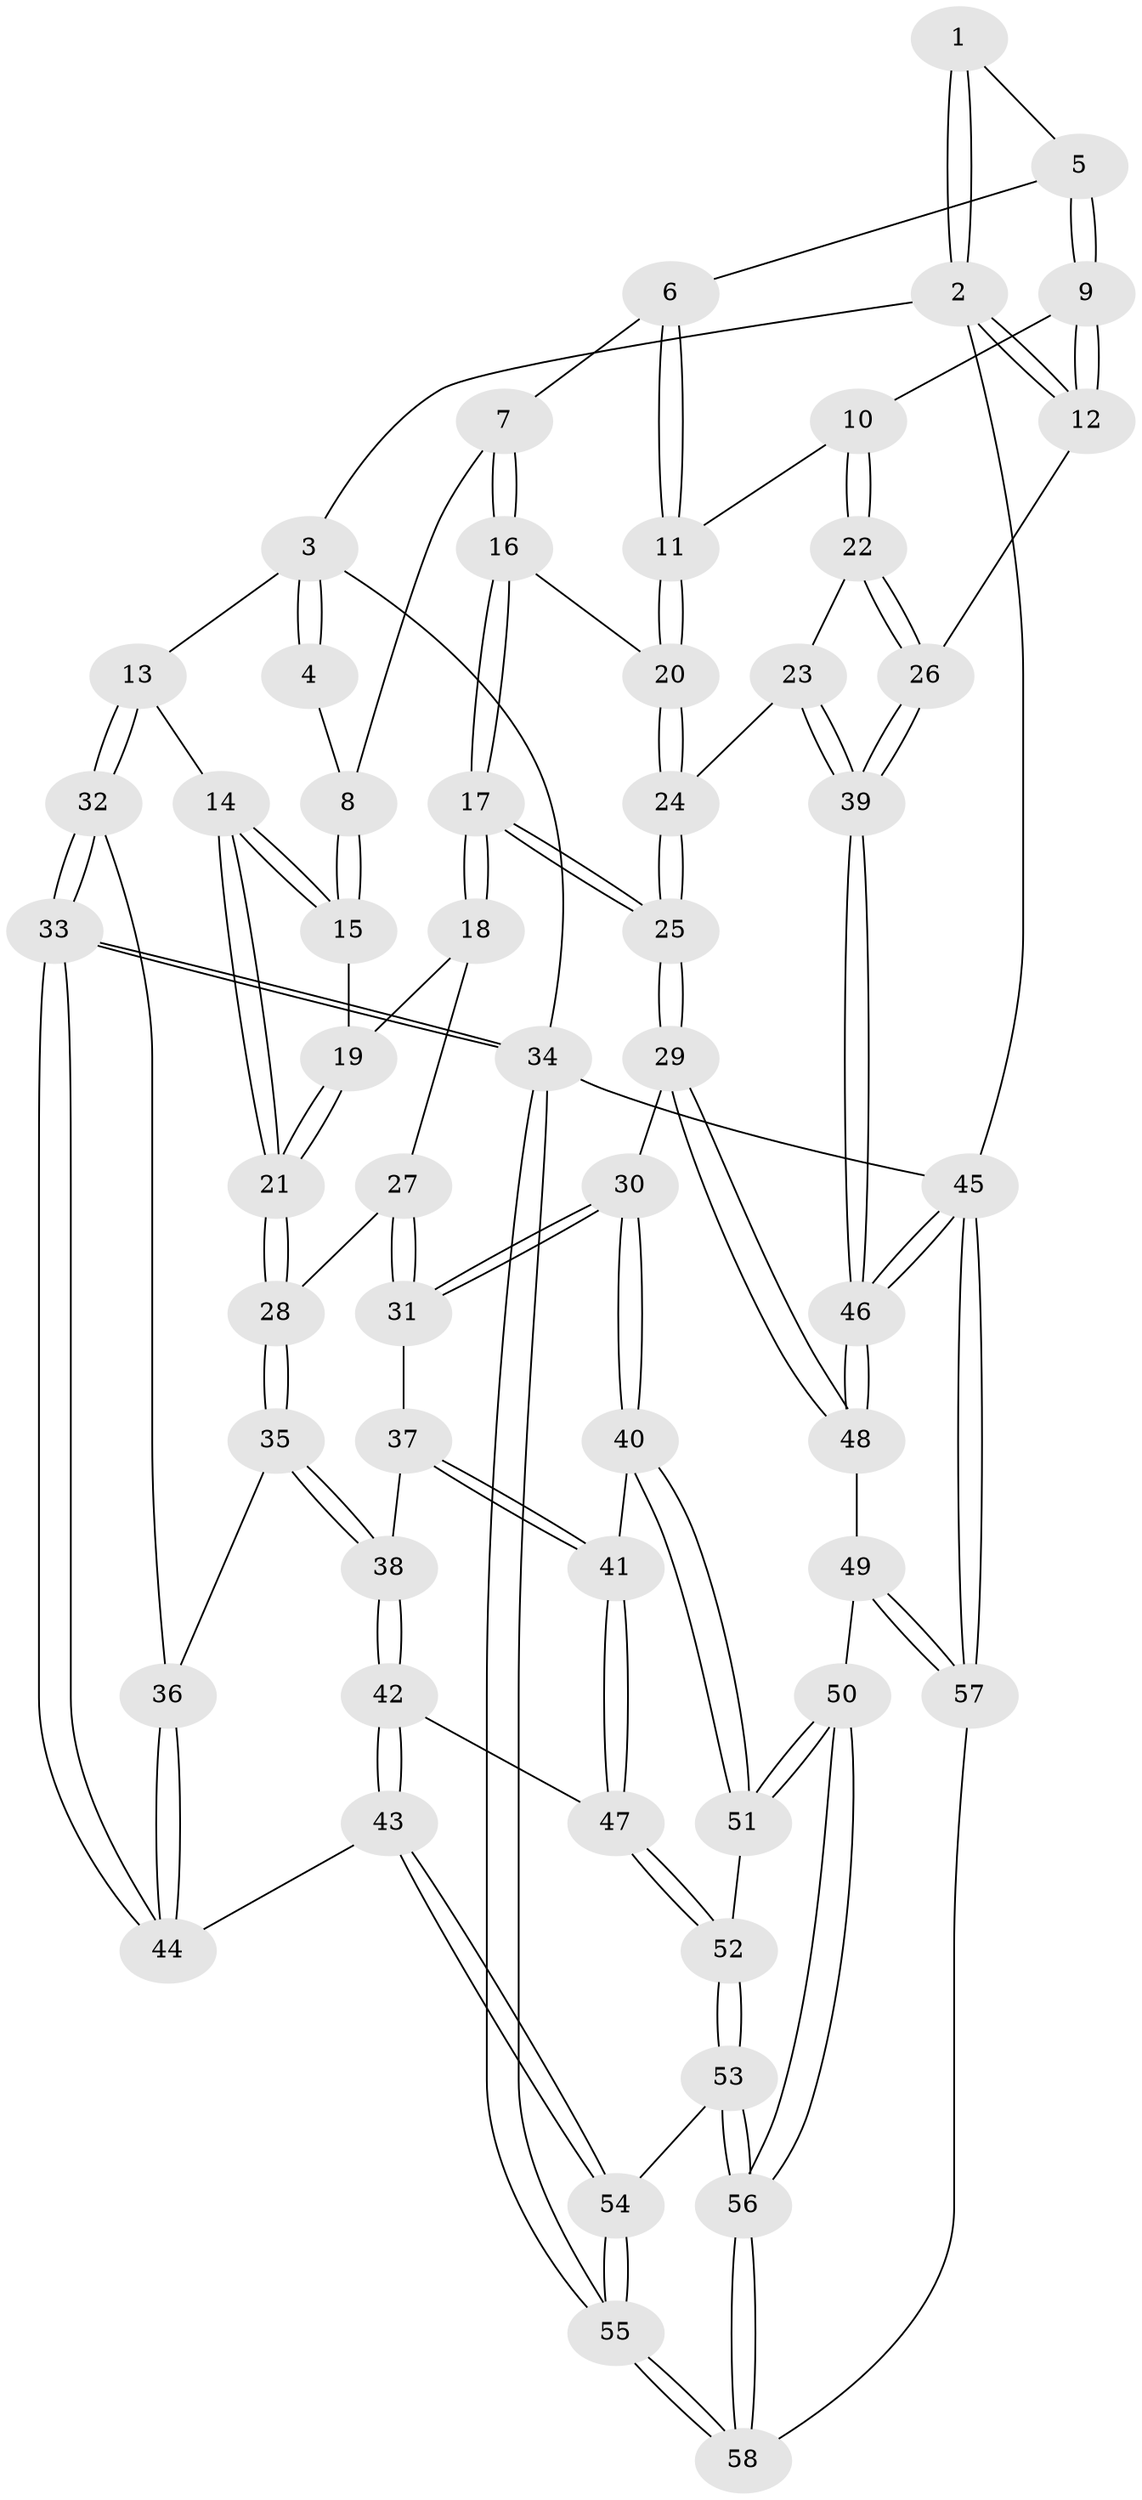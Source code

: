 // Generated by graph-tools (version 1.1) at 2025/59/03/09/25 04:59:49]
// undirected, 58 vertices, 142 edges
graph export_dot {
graph [start="1"]
  node [color=gray90,style=filled];
  1 [pos="+0.7855486530499816+0"];
  2 [pos="+1+0"];
  3 [pos="+0+0"];
  4 [pos="+0.6054448862913069+0"];
  5 [pos="+0.9381850931877618+0.14602201735230036"];
  6 [pos="+0.8274554642283144+0.14074316877157808"];
  7 [pos="+0.6194330466414982+0.07761012565038092"];
  8 [pos="+0.5880949879657453+0"];
  9 [pos="+1+0.23644504505568237"];
  10 [pos="+0.8882100955910025+0.2758844070240504"];
  11 [pos="+0.8677094301412067+0.2742414134683066"];
  12 [pos="+1+0.2795358341762362"];
  13 [pos="+0+0.01564087718593563"];
  14 [pos="+0+0.10311409732560176"];
  15 [pos="+0.35085229201696183+0.18052317108318014"];
  16 [pos="+0.6239190640274775+0.0946651070618214"];
  17 [pos="+0.5307243133814246+0.35124151047461494"];
  18 [pos="+0.4626837987514126+0.3446423897612958"];
  19 [pos="+0.3561676907598172+0.21077193071383332"];
  20 [pos="+0.7526463470481948+0.2712112013478137"];
  21 [pos="+0.2673341669765165+0.4422693612955284"];
  22 [pos="+0.8631049009939009+0.44976039871555734"];
  23 [pos="+0.8310590943388414+0.49652084738615687"];
  24 [pos="+0.6659894721578756+0.5146965673022675"];
  25 [pos="+0.6566078300590455+0.5215446053321618"];
  26 [pos="+1+0.34205514041849105"];
  27 [pos="+0.4431334299014658+0.3639912437099847"];
  28 [pos="+0.267786968054791+0.44387489332139357"];
  29 [pos="+0.6550450651068876+0.5249222593849784"];
  30 [pos="+0.6212384184814048+0.5472772163415108"];
  31 [pos="+0.4334738067511911+0.5106338861952054"];
  32 [pos="+0+0.4395988202801101"];
  33 [pos="+0+0.8446759781533967"];
  34 [pos="+0+1"];
  35 [pos="+0.26581991010477446+0.47640822908892594"];
  36 [pos="+0.09741223147873318+0.5183990981004208"];
  37 [pos="+0.36438882401605327+0.5186728697804209"];
  38 [pos="+0.2779044452376251+0.493823747440222"];
  39 [pos="+1+0.7153195637187865"];
  40 [pos="+0.5953269364422147+0.5891076056702661"];
  41 [pos="+0.4297756791219139+0.7008592578143429"];
  42 [pos="+0.25528418043584844+0.697790991116489"];
  43 [pos="+0.22916190427023764+0.7195565842072846"];
  44 [pos="+0.13084688589954355+0.7002825058345344"];
  45 [pos="+1+1"];
  46 [pos="+1+1"];
  47 [pos="+0.41818065652760333+0.717569499235194"];
  48 [pos="+0.9446629964970082+0.9520854827033983"];
  49 [pos="+0.6179381866032625+0.8531652262106988"];
  50 [pos="+0.6111010544238664+0.8490442993361973"];
  51 [pos="+0.5985803869711219+0.8309200174784702"];
  52 [pos="+0.43515622722026315+0.7721312380161075"];
  53 [pos="+0.37315872828861396+0.9262301526158678"];
  54 [pos="+0.2303407210203602+0.7420393858691433"];
  55 [pos="+0.0008653872649820179+1"];
  56 [pos="+0.37340842085513726+0.9797490680799796"];
  57 [pos="+0.45015490501575295+1"];
  58 [pos="+0.3070218034940357+1"];
  1 -- 2;
  1 -- 2;
  1 -- 5;
  2 -- 3;
  2 -- 12;
  2 -- 12;
  2 -- 45;
  3 -- 4;
  3 -- 4;
  3 -- 13;
  3 -- 34;
  4 -- 8;
  5 -- 6;
  5 -- 9;
  5 -- 9;
  6 -- 7;
  6 -- 11;
  6 -- 11;
  7 -- 8;
  7 -- 16;
  7 -- 16;
  8 -- 15;
  8 -- 15;
  9 -- 10;
  9 -- 12;
  9 -- 12;
  10 -- 11;
  10 -- 22;
  10 -- 22;
  11 -- 20;
  11 -- 20;
  12 -- 26;
  13 -- 14;
  13 -- 32;
  13 -- 32;
  14 -- 15;
  14 -- 15;
  14 -- 21;
  14 -- 21;
  15 -- 19;
  16 -- 17;
  16 -- 17;
  16 -- 20;
  17 -- 18;
  17 -- 18;
  17 -- 25;
  17 -- 25;
  18 -- 19;
  18 -- 27;
  19 -- 21;
  19 -- 21;
  20 -- 24;
  20 -- 24;
  21 -- 28;
  21 -- 28;
  22 -- 23;
  22 -- 26;
  22 -- 26;
  23 -- 24;
  23 -- 39;
  23 -- 39;
  24 -- 25;
  24 -- 25;
  25 -- 29;
  25 -- 29;
  26 -- 39;
  26 -- 39;
  27 -- 28;
  27 -- 31;
  27 -- 31;
  28 -- 35;
  28 -- 35;
  29 -- 30;
  29 -- 48;
  29 -- 48;
  30 -- 31;
  30 -- 31;
  30 -- 40;
  30 -- 40;
  31 -- 37;
  32 -- 33;
  32 -- 33;
  32 -- 36;
  33 -- 34;
  33 -- 34;
  33 -- 44;
  33 -- 44;
  34 -- 55;
  34 -- 55;
  34 -- 45;
  35 -- 36;
  35 -- 38;
  35 -- 38;
  36 -- 44;
  36 -- 44;
  37 -- 38;
  37 -- 41;
  37 -- 41;
  38 -- 42;
  38 -- 42;
  39 -- 46;
  39 -- 46;
  40 -- 41;
  40 -- 51;
  40 -- 51;
  41 -- 47;
  41 -- 47;
  42 -- 43;
  42 -- 43;
  42 -- 47;
  43 -- 44;
  43 -- 54;
  43 -- 54;
  45 -- 46;
  45 -- 46;
  45 -- 57;
  45 -- 57;
  46 -- 48;
  46 -- 48;
  47 -- 52;
  47 -- 52;
  48 -- 49;
  49 -- 50;
  49 -- 57;
  49 -- 57;
  50 -- 51;
  50 -- 51;
  50 -- 56;
  50 -- 56;
  51 -- 52;
  52 -- 53;
  52 -- 53;
  53 -- 54;
  53 -- 56;
  53 -- 56;
  54 -- 55;
  54 -- 55;
  55 -- 58;
  55 -- 58;
  56 -- 58;
  56 -- 58;
  57 -- 58;
}
